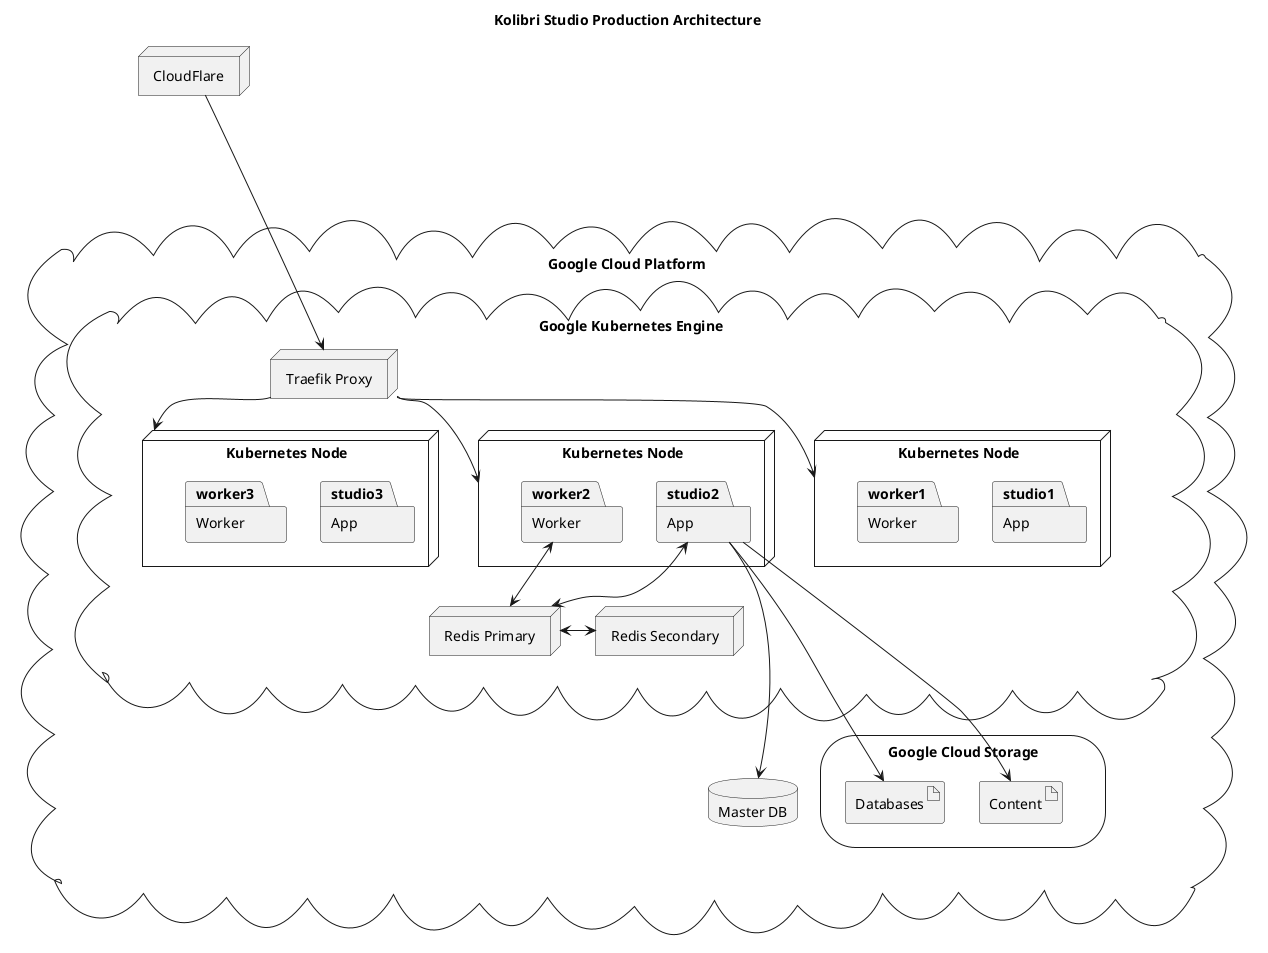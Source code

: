 @startuml

title Kolibri Studio Production Architecture

node "CloudFlare" as cloudflare

cloud "Google Cloud Platform" as gcp {
    cloud "Google Kubernetes Engine" as k8s {

        node "Traefik Proxy" as traefik
        together {
            node "Kubernetes Node" as k8snode1 {
                package "App" as studio1
                package "Worker" as worker1
            }
            node "Kubernetes Node" as k8snode2 {
                package "App" as studio2
                package "Worker" as worker2
            }
            node "Kubernetes Node" as k8snode3 {
                package "App" as studio3
                package "Worker" as worker3
            }
        }
        together {
            node "Redis Primary" as redisprimary
            node "Redis Secondary" as redissecondary
        }
    }
    together {
        storage "Google Cloud Storage" as gcs {
            artifact "Databases" as dbs
            artifact "Content" as content
        }
        database "Master DB" as masterdb
    }
}

cloudflare --> traefik
traefik --> k8snode1
traefik --> k8snode2
traefik --> k8snode3
studio2 --> content
studio2 --> masterdb
studio2 --> dbs
studio2 <--> redisprimary
worker2 <--> redisprimary
redisprimary <-> redissecondary

' PlantUML has some dumb layouting. Assist it by adding some hidden lines
' See this for how to suggest layouting to PlantUML:
' https://isgb.otago.ac.nz/infosci/mark.george/templates/blob/8e98805c117c7b2e9b9f545c47b50366bb644e5e/plantuml/class-diagram-tips.md#controlling-class-layout
cloudflare --[hidden]--> gcp
k8s --[hidden]--> gcs

@enduml